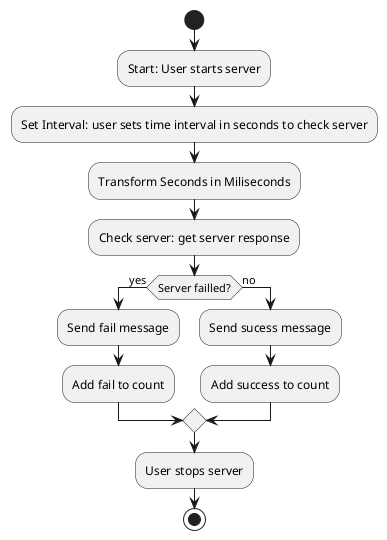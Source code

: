@startuml Check server overall

start

:Start: User starts server;
:Set Interval: user sets time interval in seconds to check server;
:Transform Seconds in Miliseconds;
:Check server: get server response;
if (Server failled?) then (yes)
  :Send fail message;
  :Add fail to count;
else (no)
' repeat
  :Send sucess message;
  :Add success to count;
' repeat while (server is running)
endif
  :User stops server;
stop

@enduml
